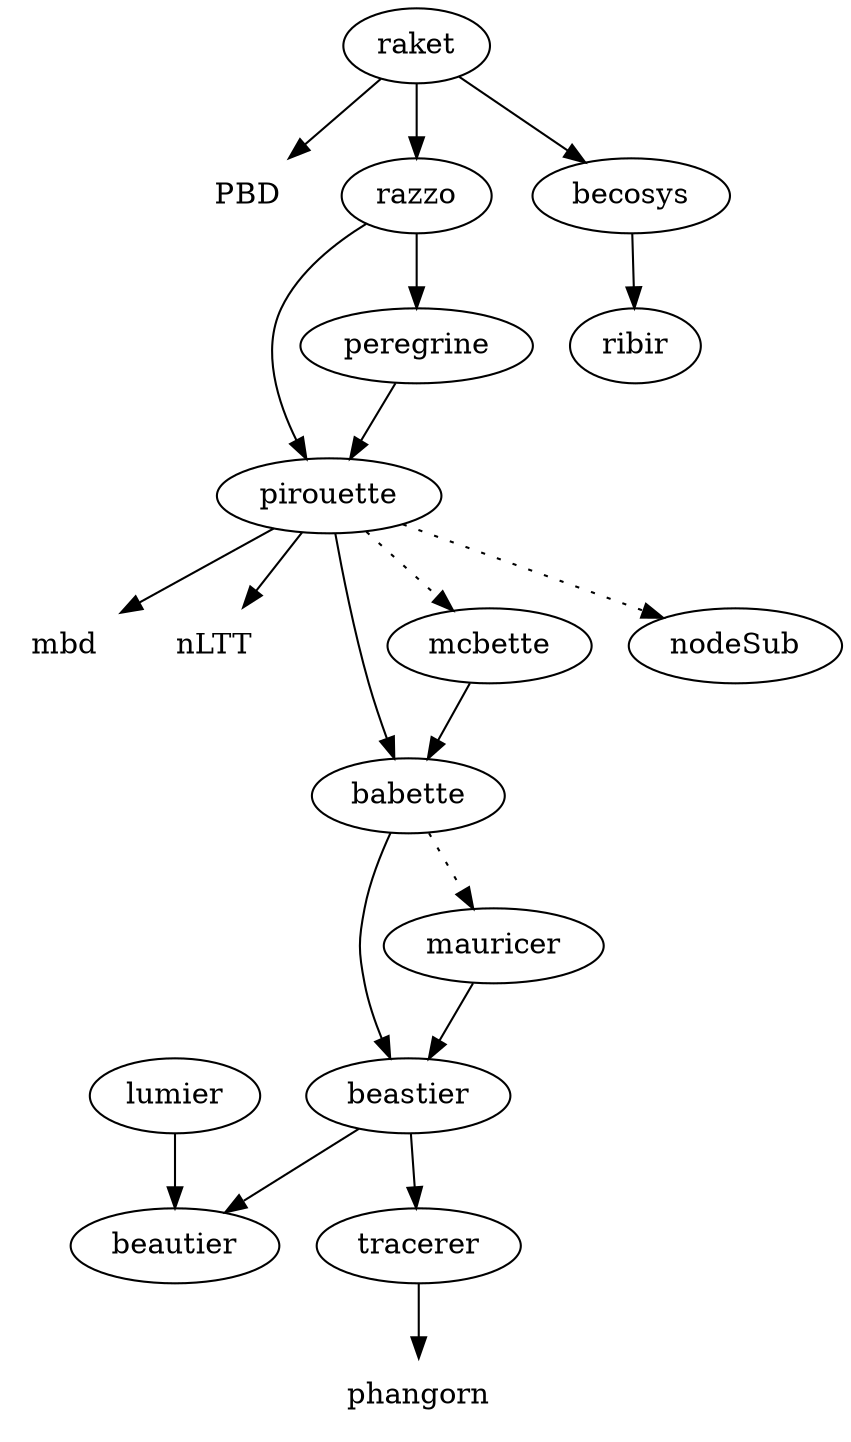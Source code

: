 digraph G
{
  mbd [shape=none];
  PBD [shape=none];
  phangorn [shape=none];
  nLTT [shape=none];
  babette -> beastier;
  babette -> mauricer [style=dotted];
  mauricer -> beastier;
  beastier -> tracerer;
  beastier -> beautier;
  tracerer -> phangorn;
  lumier -> beautier;
  mcbette -> babette;
  pirouette -> babette;
  pirouette -> mcbette [style=dotted];
  pirouette -> mbd;
  pirouette -> nLTT;
  pirouette -> nodeSub [style=dotted];
  razzo -> pirouette;
  peregrine -> pirouette;
  razzo -> peregrine;
  raket -> razzo;
  raket -> becosys;
  raket -> PBD;
  becosys -> ribir;
}